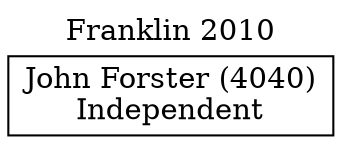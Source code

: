 // House preference flow
digraph "John Forster (4040)_Franklin_2010" {
	graph [label="Franklin 2010" labelloc=t mclimit=10]
	node [shape=box]
	"John Forster (4040)" [label="John Forster (4040)
Independent"]
}
